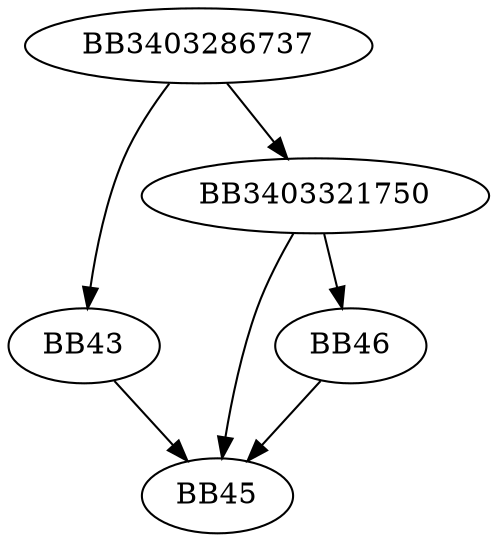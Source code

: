 digraph G{
	BB3403286737->BB43;
	BB3403286737->BB3403321750;
	BB43->BB45;
	BB3403321750->BB46;
	BB3403321750->BB45;
	BB46->BB45;
}
